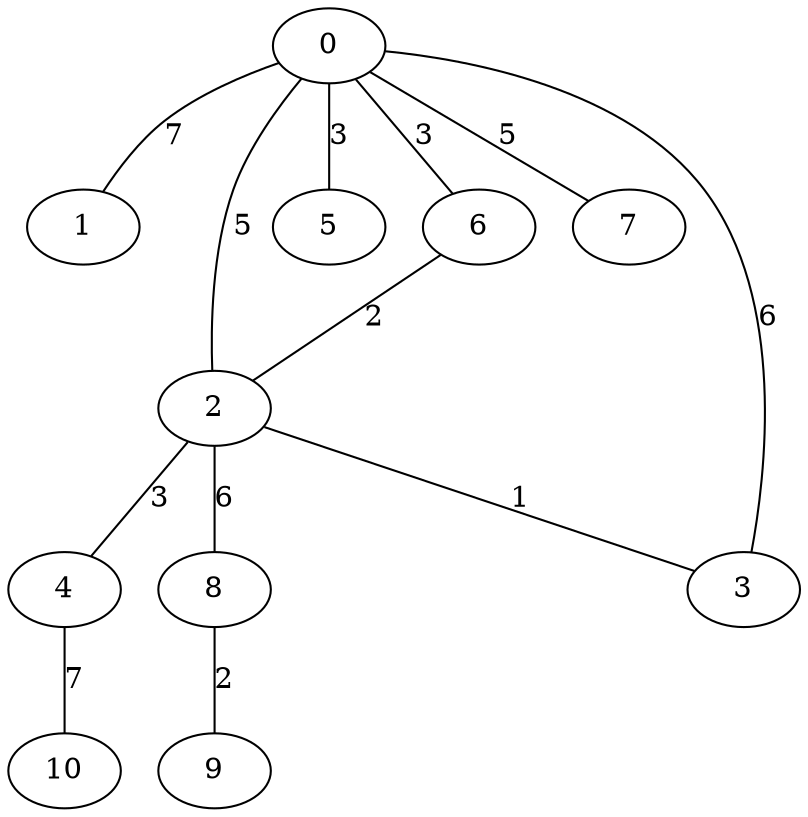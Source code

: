 graph g {
  0 [ habit = 9, size = 129, x = 5, y = 7 ]
  1 [ habit = 4, size = 328, x = 8, y = 9 ]
  2 [ habit = 1, size = 92, x = 5, y = 4 ]
  3 [ habit = 3, size = 65, x = 7, y = 6 ]
  4 [ base = 1, habit = 8, size = 61, x = 7, y = 3 ]
  5 [ habit = 11, size = 360, x = 3, y = 8 ]
  6 [ habit = 10, size = 130, x = 4, y = 6 ]
  7 [ base = 2, habit = 11, size = 576, x = 5, y = 10 ]
  8 [ habit = 2, size = 395, x = 3, y = 2 ]
  9 [ habit = 7, size = 218, x = 1, y = 1 ]
  10 [ habit = 5, size = 445, x = 10, y = 1 ]

  0 -- 1 [ label = 7, weight = 7 ]
  0 -- 2 [ label = 5, weight = 5 ]
  0 -- 5 [ label = 3, weight = 3 ]
  0 -- 6 [ label = 3, weight = 3 ]
  0 -- 7 [ label = 5, weight = 5 ]
  2 -- 8 [ label = 6, weight = 6 ]
  2 -- 3 [ label = 1, weight = 1 ]
  2 -- 4 [ label = 3, weight = 3 ]
  3 -- 0 [ label = 6, weight = 6 ]
  4 -- 10 [ label = 7, weight = 7 ]
  6 -- 2 [ label = 2, weight = 2 ]
  8 -- 9 [ label = 2, weight = 2 ]
}
